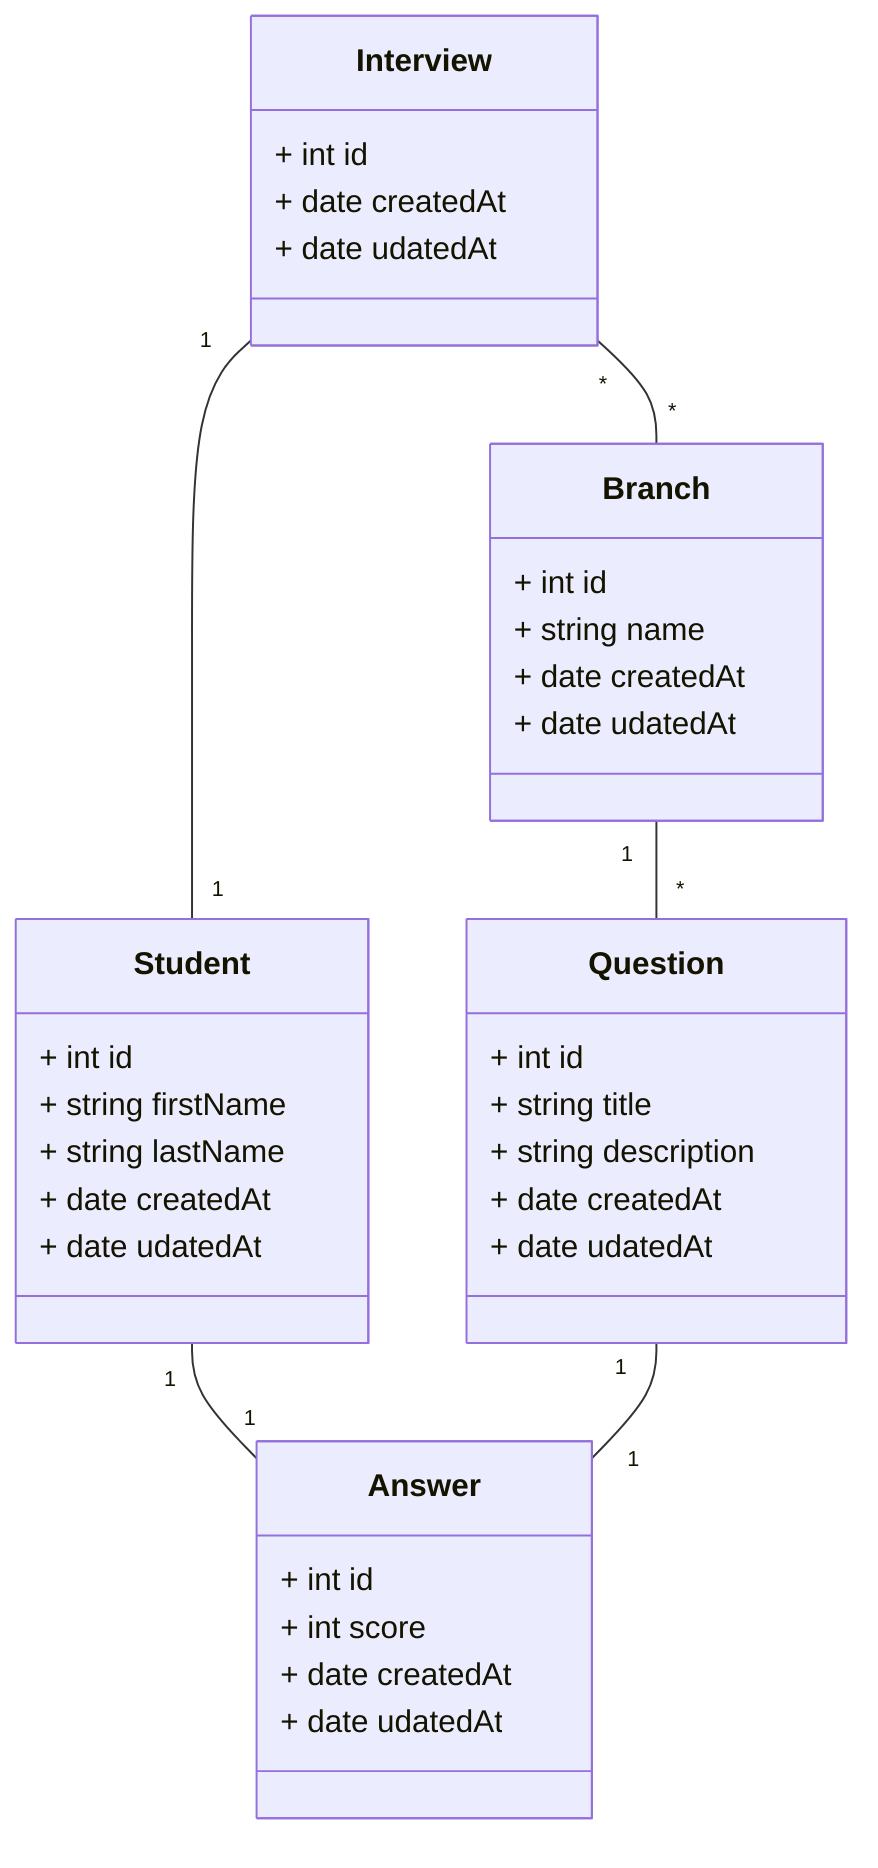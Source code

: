 classDiagram
  class Interview{
    + int id
    + date createdAt
    + date udatedAt
  }

  class Branch {
    + int id
    + string name
    + date createdAt
    + date udatedAt
  }

  class Question {
    + int id
    + string title
    + string description
    + date createdAt
    + date udatedAt
  }

  class Student {
    + int id
    + string firstName
    + string lastName
    + date createdAt
    + date udatedAt
  }

  class Answer {
    + int id
    + int score
    + date createdAt
    + date udatedAt
  }
  Interview "1" -- "1" Student
  Student "1" -- "1" Answer
  Interview "*" -- "*" Branch
  Branch "1" -- "*" Question
  Question "1" -- "1" Answer